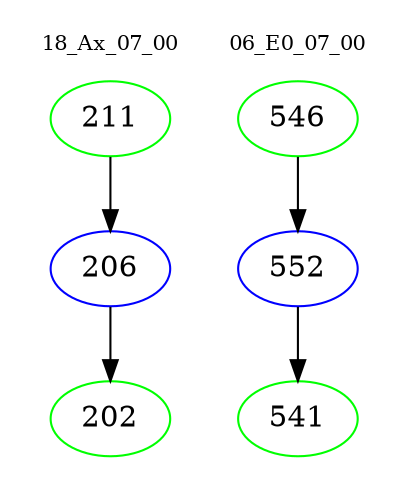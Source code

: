digraph{
subgraph cluster_0 {
color = white
label = "18_Ax_07_00";
fontsize=10;
T0_211 [label="211", color="green"]
T0_211 -> T0_206 [color="black"]
T0_206 [label="206", color="blue"]
T0_206 -> T0_202 [color="black"]
T0_202 [label="202", color="green"]
}
subgraph cluster_1 {
color = white
label = "06_E0_07_00";
fontsize=10;
T1_546 [label="546", color="green"]
T1_546 -> T1_552 [color="black"]
T1_552 [label="552", color="blue"]
T1_552 -> T1_541 [color="black"]
T1_541 [label="541", color="green"]
}
}
